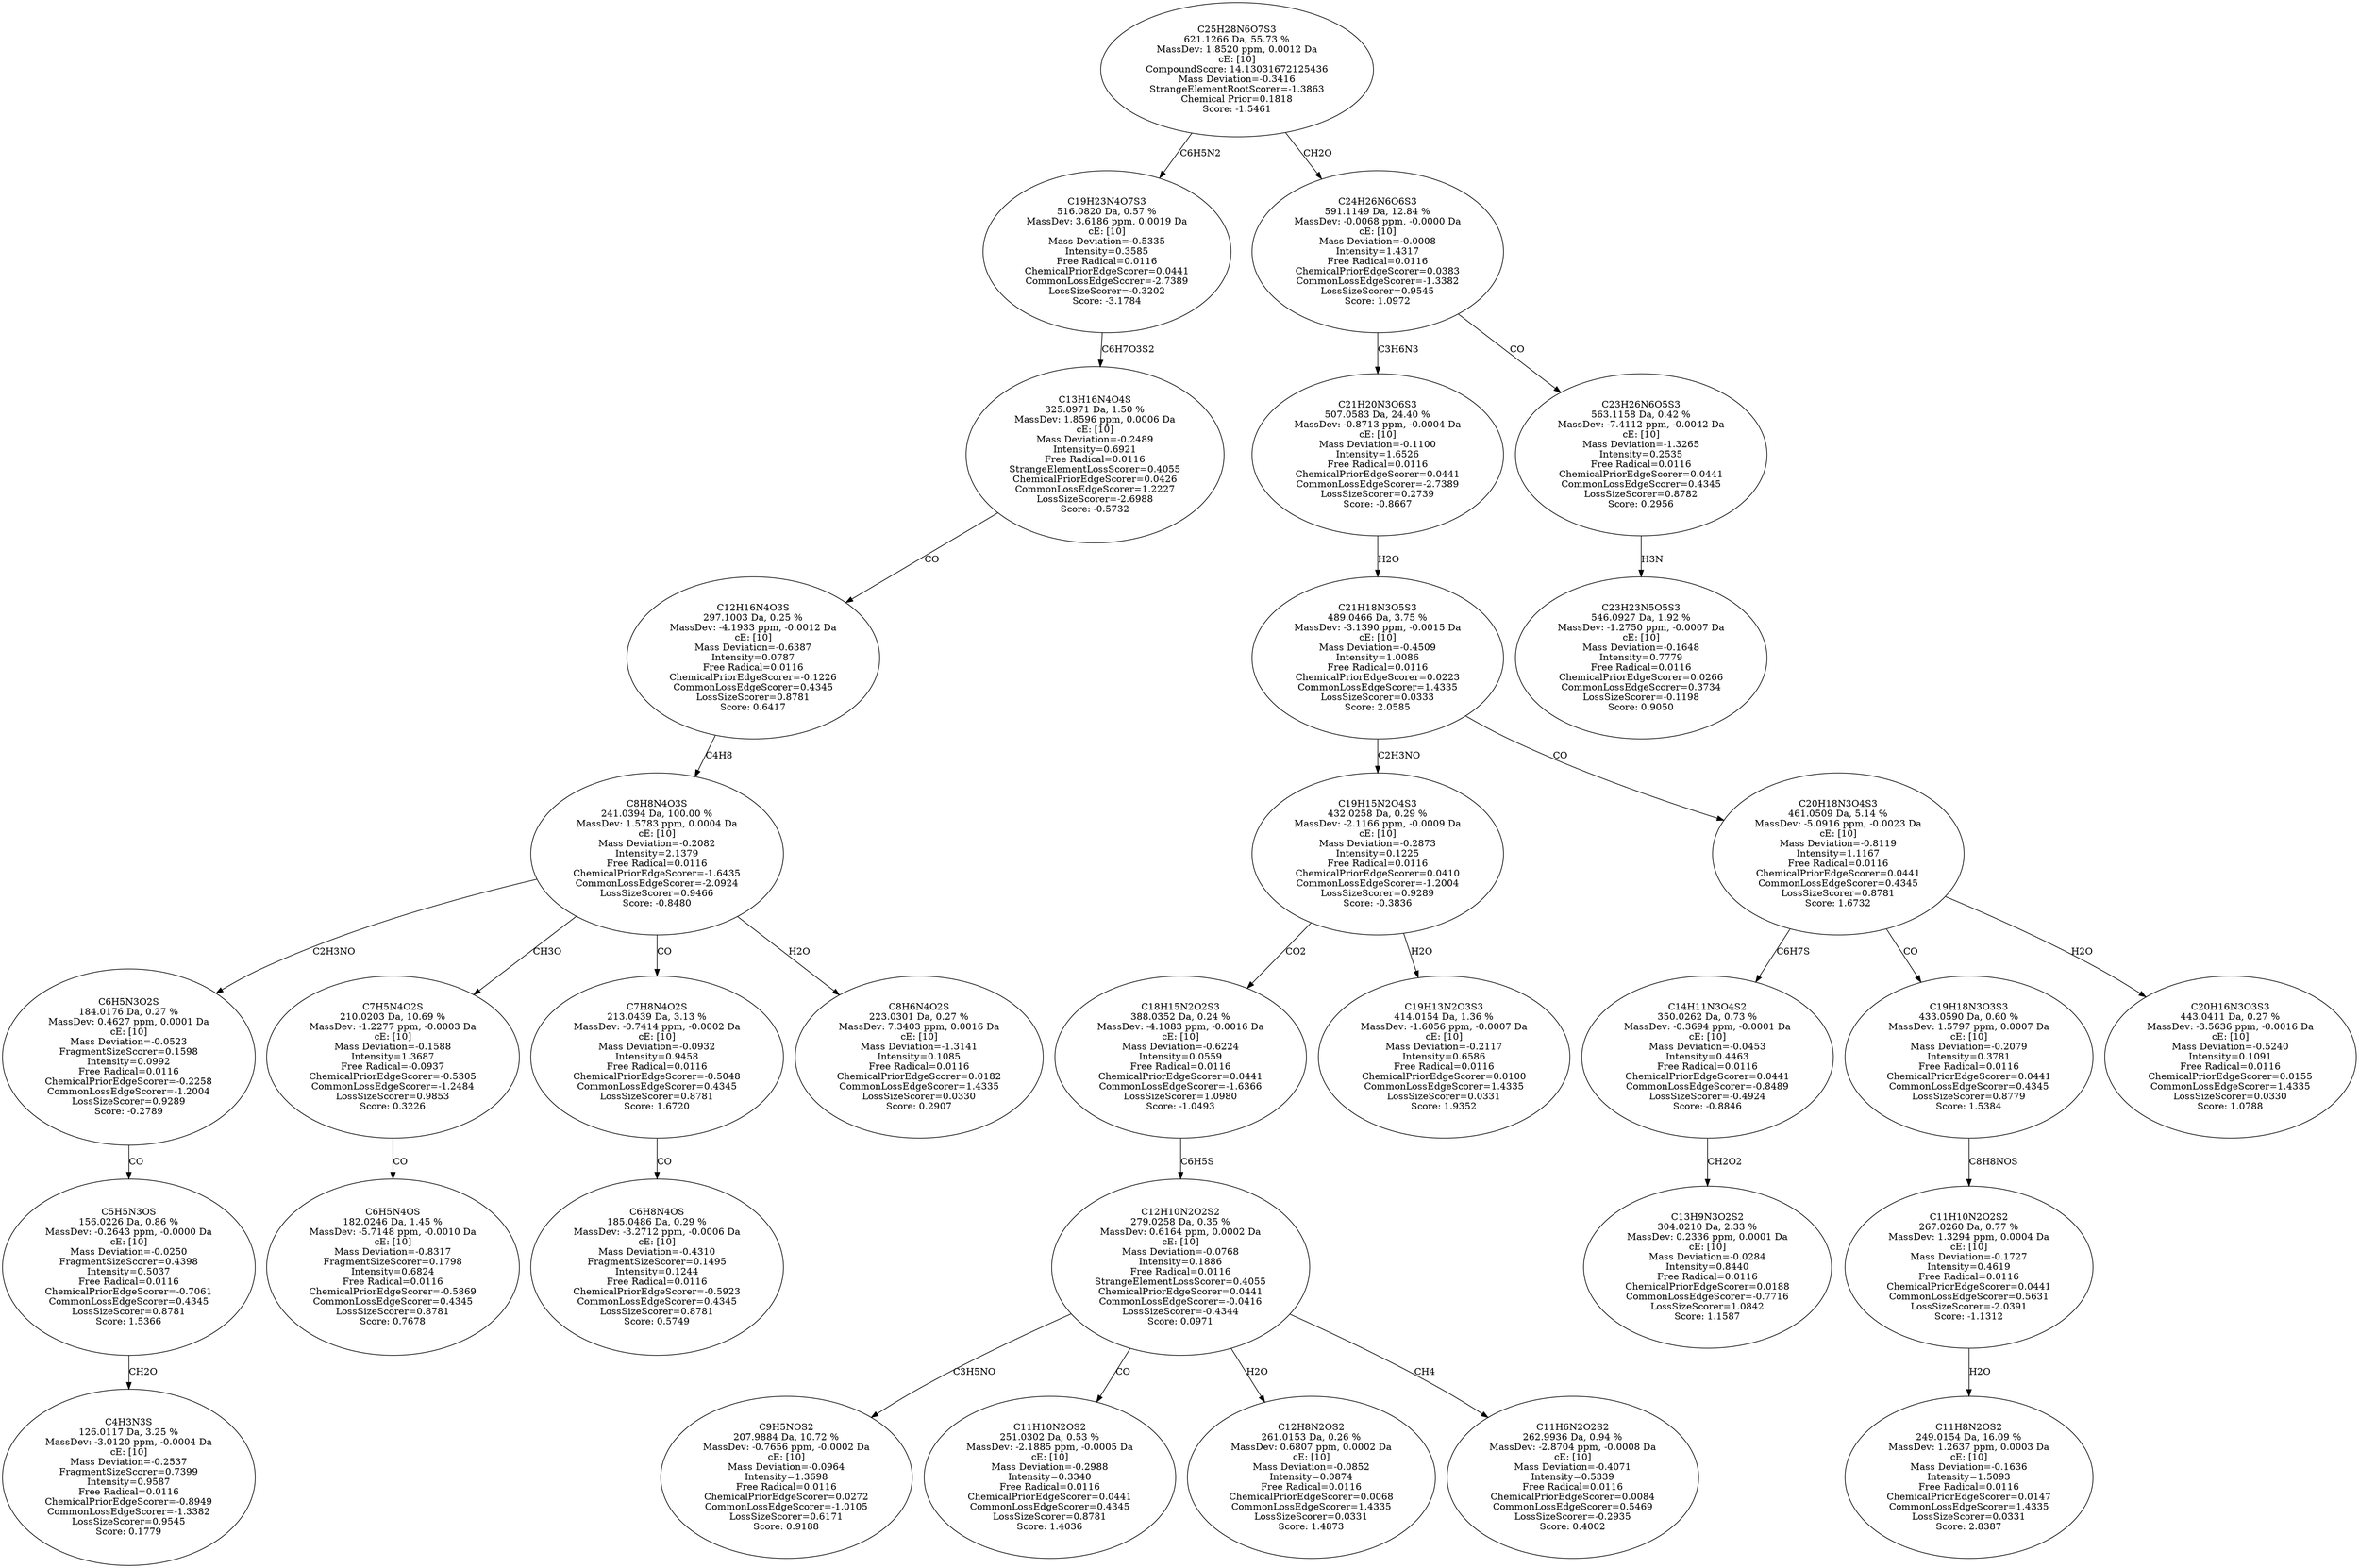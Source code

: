 strict digraph {
v1 [label="C4H3N3S\n126.0117 Da, 3.25 %\nMassDev: -3.0120 ppm, -0.0004 Da\ncE: [10]\nMass Deviation=-0.2537\nFragmentSizeScorer=0.7399\nIntensity=0.9587\nFree Radical=0.0116\nChemicalPriorEdgeScorer=-0.8949\nCommonLossEdgeScorer=-1.3382\nLossSizeScorer=0.9545\nScore: 0.1779"];
v2 [label="C5H5N3OS\n156.0226 Da, 0.86 %\nMassDev: -0.2643 ppm, -0.0000 Da\ncE: [10]\nMass Deviation=-0.0250\nFragmentSizeScorer=0.4398\nIntensity=0.5037\nFree Radical=0.0116\nChemicalPriorEdgeScorer=-0.7061\nCommonLossEdgeScorer=0.4345\nLossSizeScorer=0.8781\nScore: 1.5366"];
v3 [label="C6H5N3O2S\n184.0176 Da, 0.27 %\nMassDev: 0.4627 ppm, 0.0001 Da\ncE: [10]\nMass Deviation=-0.0523\nFragmentSizeScorer=0.1598\nIntensity=0.0992\nFree Radical=0.0116\nChemicalPriorEdgeScorer=-0.2258\nCommonLossEdgeScorer=-1.2004\nLossSizeScorer=0.9289\nScore: -0.2789"];
v4 [label="C6H5N4OS\n182.0246 Da, 1.45 %\nMassDev: -5.7148 ppm, -0.0010 Da\ncE: [10]\nMass Deviation=-0.8317\nFragmentSizeScorer=0.1798\nIntensity=0.6824\nFree Radical=0.0116\nChemicalPriorEdgeScorer=-0.5869\nCommonLossEdgeScorer=0.4345\nLossSizeScorer=0.8781\nScore: 0.7678"];
v5 [label="C7H5N4O2S\n210.0203 Da, 10.69 %\nMassDev: -1.2277 ppm, -0.0003 Da\ncE: [10]\nMass Deviation=-0.1588\nIntensity=1.3687\nFree Radical=-0.0937\nChemicalPriorEdgeScorer=-0.5305\nCommonLossEdgeScorer=-1.2484\nLossSizeScorer=0.9853\nScore: 0.3226"];
v6 [label="C6H8N4OS\n185.0486 Da, 0.29 %\nMassDev: -3.2712 ppm, -0.0006 Da\ncE: [10]\nMass Deviation=-0.4310\nFragmentSizeScorer=0.1495\nIntensity=0.1244\nFree Radical=0.0116\nChemicalPriorEdgeScorer=-0.5923\nCommonLossEdgeScorer=0.4345\nLossSizeScorer=0.8781\nScore: 0.5749"];
v7 [label="C7H8N4O2S\n213.0439 Da, 3.13 %\nMassDev: -0.7414 ppm, -0.0002 Da\ncE: [10]\nMass Deviation=-0.0932\nIntensity=0.9458\nFree Radical=0.0116\nChemicalPriorEdgeScorer=-0.5048\nCommonLossEdgeScorer=0.4345\nLossSizeScorer=0.8781\nScore: 1.6720"];
v8 [label="C8H6N4O2S\n223.0301 Da, 0.27 %\nMassDev: 7.3403 ppm, 0.0016 Da\ncE: [10]\nMass Deviation=-1.3141\nIntensity=0.1085\nFree Radical=0.0116\nChemicalPriorEdgeScorer=0.0182\nCommonLossEdgeScorer=1.4335\nLossSizeScorer=0.0330\nScore: 0.2907"];
v9 [label="C8H8N4O3S\n241.0394 Da, 100.00 %\nMassDev: 1.5783 ppm, 0.0004 Da\ncE: [10]\nMass Deviation=-0.2082\nIntensity=2.1379\nFree Radical=0.0116\nChemicalPriorEdgeScorer=-1.6435\nCommonLossEdgeScorer=-2.0924\nLossSizeScorer=0.9466\nScore: -0.8480"];
v10 [label="C12H16N4O3S\n297.1003 Da, 0.25 %\nMassDev: -4.1933 ppm, -0.0012 Da\ncE: [10]\nMass Deviation=-0.6387\nIntensity=0.0787\nFree Radical=0.0116\nChemicalPriorEdgeScorer=-0.1226\nCommonLossEdgeScorer=0.4345\nLossSizeScorer=0.8781\nScore: 0.6417"];
v11 [label="C13H16N4O4S\n325.0971 Da, 1.50 %\nMassDev: 1.8596 ppm, 0.0006 Da\ncE: [10]\nMass Deviation=-0.2489\nIntensity=0.6921\nFree Radical=0.0116\nStrangeElementLossScorer=0.4055\nChemicalPriorEdgeScorer=0.0426\nCommonLossEdgeScorer=1.2227\nLossSizeScorer=-2.6988\nScore: -0.5732"];
v12 [label="C19H23N4O7S3\n516.0820 Da, 0.57 %\nMassDev: 3.6186 ppm, 0.0019 Da\ncE: [10]\nMass Deviation=-0.5335\nIntensity=0.3585\nFree Radical=0.0116\nChemicalPriorEdgeScorer=0.0441\nCommonLossEdgeScorer=-2.7389\nLossSizeScorer=-0.3202\nScore: -3.1784"];
v13 [label="C9H5NOS2\n207.9884 Da, 10.72 %\nMassDev: -0.7656 ppm, -0.0002 Da\ncE: [10]\nMass Deviation=-0.0964\nIntensity=1.3698\nFree Radical=0.0116\nChemicalPriorEdgeScorer=0.0272\nCommonLossEdgeScorer=-1.0105\nLossSizeScorer=0.6171\nScore: 0.9188"];
v14 [label="C11H10N2OS2\n251.0302 Da, 0.53 %\nMassDev: -2.1885 ppm, -0.0005 Da\ncE: [10]\nMass Deviation=-0.2988\nIntensity=0.3340\nFree Radical=0.0116\nChemicalPriorEdgeScorer=0.0441\nCommonLossEdgeScorer=0.4345\nLossSizeScorer=0.8781\nScore: 1.4036"];
v15 [label="C12H8N2OS2\n261.0153 Da, 0.26 %\nMassDev: 0.6807 ppm, 0.0002 Da\ncE: [10]\nMass Deviation=-0.0852\nIntensity=0.0874\nFree Radical=0.0116\nChemicalPriorEdgeScorer=0.0068\nCommonLossEdgeScorer=1.4335\nLossSizeScorer=0.0331\nScore: 1.4873"];
v16 [label="C11H6N2O2S2\n262.9936 Da, 0.94 %\nMassDev: -2.8704 ppm, -0.0008 Da\ncE: [10]\nMass Deviation=-0.4071\nIntensity=0.5339\nFree Radical=0.0116\nChemicalPriorEdgeScorer=0.0084\nCommonLossEdgeScorer=0.5469\nLossSizeScorer=-0.2935\nScore: 0.4002"];
v17 [label="C12H10N2O2S2\n279.0258 Da, 0.35 %\nMassDev: 0.6164 ppm, 0.0002 Da\ncE: [10]\nMass Deviation=-0.0768\nIntensity=0.1886\nFree Radical=0.0116\nStrangeElementLossScorer=0.4055\nChemicalPriorEdgeScorer=0.0441\nCommonLossEdgeScorer=-0.0416\nLossSizeScorer=-0.4344\nScore: 0.0971"];
v18 [label="C18H15N2O2S3\n388.0352 Da, 0.24 %\nMassDev: -4.1083 ppm, -0.0016 Da\ncE: [10]\nMass Deviation=-0.6224\nIntensity=0.0559\nFree Radical=0.0116\nChemicalPriorEdgeScorer=0.0441\nCommonLossEdgeScorer=-1.6366\nLossSizeScorer=1.0980\nScore: -1.0493"];
v19 [label="C19H13N2O3S3\n414.0154 Da, 1.36 %\nMassDev: -1.6056 ppm, -0.0007 Da\ncE: [10]\nMass Deviation=-0.2117\nIntensity=0.6586\nFree Radical=0.0116\nChemicalPriorEdgeScorer=0.0100\nCommonLossEdgeScorer=1.4335\nLossSizeScorer=0.0331\nScore: 1.9352"];
v20 [label="C19H15N2O4S3\n432.0258 Da, 0.29 %\nMassDev: -2.1166 ppm, -0.0009 Da\ncE: [10]\nMass Deviation=-0.2873\nIntensity=0.1225\nFree Radical=0.0116\nChemicalPriorEdgeScorer=0.0410\nCommonLossEdgeScorer=-1.2004\nLossSizeScorer=0.9289\nScore: -0.3836"];
v21 [label="C13H9N3O2S2\n304.0210 Da, 2.33 %\nMassDev: 0.2336 ppm, 0.0001 Da\ncE: [10]\nMass Deviation=-0.0284\nIntensity=0.8440\nFree Radical=0.0116\nChemicalPriorEdgeScorer=0.0188\nCommonLossEdgeScorer=-0.7716\nLossSizeScorer=1.0842\nScore: 1.1587"];
v22 [label="C14H11N3O4S2\n350.0262 Da, 0.73 %\nMassDev: -0.3694 ppm, -0.0001 Da\ncE: [10]\nMass Deviation=-0.0453\nIntensity=0.4463\nFree Radical=0.0116\nChemicalPriorEdgeScorer=0.0441\nCommonLossEdgeScorer=-0.8489\nLossSizeScorer=-0.4924\nScore: -0.8846"];
v23 [label="C11H8N2OS2\n249.0154 Da, 16.09 %\nMassDev: 1.2637 ppm, 0.0003 Da\ncE: [10]\nMass Deviation=-0.1636\nIntensity=1.5093\nFree Radical=0.0116\nChemicalPriorEdgeScorer=0.0147\nCommonLossEdgeScorer=1.4335\nLossSizeScorer=0.0331\nScore: 2.8387"];
v24 [label="C11H10N2O2S2\n267.0260 Da, 0.77 %\nMassDev: 1.3294 ppm, 0.0004 Da\ncE: [10]\nMass Deviation=-0.1727\nIntensity=0.4619\nFree Radical=0.0116\nChemicalPriorEdgeScorer=0.0441\nCommonLossEdgeScorer=0.5631\nLossSizeScorer=-2.0391\nScore: -1.1312"];
v25 [label="C19H18N3O3S3\n433.0590 Da, 0.60 %\nMassDev: 1.5797 ppm, 0.0007 Da\ncE: [10]\nMass Deviation=-0.2079\nIntensity=0.3781\nFree Radical=0.0116\nChemicalPriorEdgeScorer=0.0441\nCommonLossEdgeScorer=0.4345\nLossSizeScorer=0.8779\nScore: 1.5384"];
v26 [label="C20H16N3O3S3\n443.0411 Da, 0.27 %\nMassDev: -3.5636 ppm, -0.0016 Da\ncE: [10]\nMass Deviation=-0.5240\nIntensity=0.1091\nFree Radical=0.0116\nChemicalPriorEdgeScorer=0.0155\nCommonLossEdgeScorer=1.4335\nLossSizeScorer=0.0330\nScore: 1.0788"];
v27 [label="C20H18N3O4S3\n461.0509 Da, 5.14 %\nMassDev: -5.0916 ppm, -0.0023 Da\ncE: [10]\nMass Deviation=-0.8119\nIntensity=1.1167\nFree Radical=0.0116\nChemicalPriorEdgeScorer=0.0441\nCommonLossEdgeScorer=0.4345\nLossSizeScorer=0.8781\nScore: 1.6732"];
v28 [label="C21H18N3O5S3\n489.0466 Da, 3.75 %\nMassDev: -3.1390 ppm, -0.0015 Da\ncE: [10]\nMass Deviation=-0.4509\nIntensity=1.0086\nFree Radical=0.0116\nChemicalPriorEdgeScorer=0.0223\nCommonLossEdgeScorer=1.4335\nLossSizeScorer=0.0333\nScore: 2.0585"];
v29 [label="C21H20N3O6S3\n507.0583 Da, 24.40 %\nMassDev: -0.8713 ppm, -0.0004 Da\ncE: [10]\nMass Deviation=-0.1100\nIntensity=1.6526\nFree Radical=0.0116\nChemicalPriorEdgeScorer=0.0441\nCommonLossEdgeScorer=-2.7389\nLossSizeScorer=0.2739\nScore: -0.8667"];
v30 [label="C23H23N5O5S3\n546.0927 Da, 1.92 %\nMassDev: -1.2750 ppm, -0.0007 Da\ncE: [10]\nMass Deviation=-0.1648\nIntensity=0.7779\nFree Radical=0.0116\nChemicalPriorEdgeScorer=0.0266\nCommonLossEdgeScorer=0.3734\nLossSizeScorer=-0.1198\nScore: 0.9050"];
v31 [label="C23H26N6O5S3\n563.1158 Da, 0.42 %\nMassDev: -7.4112 ppm, -0.0042 Da\ncE: [10]\nMass Deviation=-1.3265\nIntensity=0.2535\nFree Radical=0.0116\nChemicalPriorEdgeScorer=0.0441\nCommonLossEdgeScorer=0.4345\nLossSizeScorer=0.8782\nScore: 0.2956"];
v32 [label="C24H26N6O6S3\n591.1149 Da, 12.84 %\nMassDev: -0.0068 ppm, -0.0000 Da\ncE: [10]\nMass Deviation=-0.0008\nIntensity=1.4317\nFree Radical=0.0116\nChemicalPriorEdgeScorer=0.0383\nCommonLossEdgeScorer=-1.3382\nLossSizeScorer=0.9545\nScore: 1.0972"];
v33 [label="C25H28N6O7S3\n621.1266 Da, 55.73 %\nMassDev: 1.8520 ppm, 0.0012 Da\ncE: [10]\nCompoundScore: 14.13031672125436\nMass Deviation=-0.3416\nStrangeElementRootScorer=-1.3863\nChemical Prior=0.1818\nScore: -1.5461"];
v2 -> v1 [label="CH2O"];
v3 -> v2 [label="CO"];
v9 -> v3 [label="C2H3NO"];
v5 -> v4 [label="CO"];
v9 -> v5 [label="CH3O"];
v7 -> v6 [label="CO"];
v9 -> v7 [label="CO"];
v9 -> v8 [label="H2O"];
v10 -> v9 [label="C4H8"];
v11 -> v10 [label="CO"];
v12 -> v11 [label="C6H7O3S2"];
v33 -> v12 [label="C6H5N2"];
v17 -> v13 [label="C3H5NO"];
v17 -> v14 [label="CO"];
v17 -> v15 [label="H2O"];
v17 -> v16 [label="CH4"];
v18 -> v17 [label="C6H5S"];
v20 -> v18 [label="CO2"];
v20 -> v19 [label="H2O"];
v28 -> v20 [label="C2H3NO"];
v22 -> v21 [label="CH2O2"];
v27 -> v22 [label="C6H7S"];
v24 -> v23 [label="H2O"];
v25 -> v24 [label="C8H8NOS"];
v27 -> v25 [label="CO"];
v27 -> v26 [label="H2O"];
v28 -> v27 [label="CO"];
v29 -> v28 [label="H2O"];
v32 -> v29 [label="C3H6N3"];
v31 -> v30 [label="H3N"];
v32 -> v31 [label="CO"];
v33 -> v32 [label="CH2O"];
}